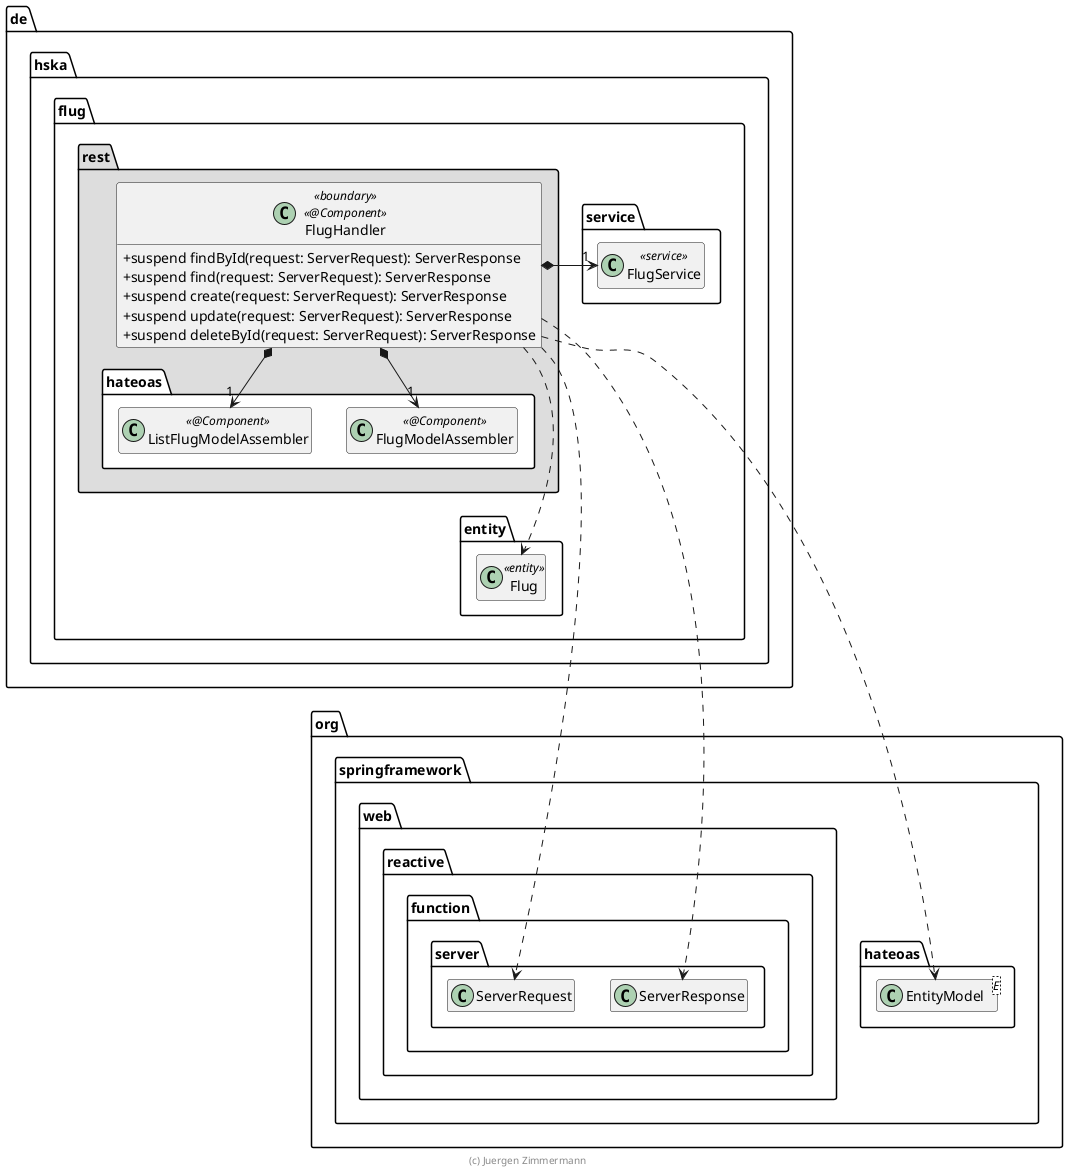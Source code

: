 @startuml
skinparam classAttributeIconSize 0
skinparam componentStyle uml2

' !pragma horizontalLineBetweenDifferentPackageAllowed

package org.springframework {
    package web.reactive.function.server {
        class ServerRequest {
        }
        class ServerResponse {
        }
    }
    package hateoas as springHateoas {
        class EntityModel<E> {
        }
    }
}

package de.hska.flug {
    package entity {
        class Flug << entity >> {
        }
    }

    package service {
        class FlugService << service >> {
        }
    }

    package rest #DDDDDD {
        package hateoas #FFFFFF {
            class FlugModelAssembler << @Component >> {
            }
            class ListFlugModelAssembler << @Component >> {
            }
        }
        FlugHandler *-right-> "1" FlugService
        FlugHandler *-down-> "1" FlugModelAssembler
        FlugHandler *-down-> "1" ListFlugModelAssembler
        FlugHandler .down.> Flug
        FlugHandler .down.> ServerRequest
        FlugHandler .down.> ServerResponse
        FlugHandler .down.> EntityModel

        ' [hidden] fuer nicht-existierende Beziehungen als Workaround fuer das Layout
        FlugModelAssembler -[hidden]-> Flug
        Flug -[hidden]-> ServerRequest

        class FlugHandler << boundary >> << @Component >> {
            + suspend findById(request: ServerRequest): ServerResponse
            + suspend find(request: ServerRequest): ServerResponse
            + suspend create(request: ServerRequest): ServerResponse
            + suspend update(request: ServerRequest): ServerResponse
            + suspend deleteById(request: ServerRequest): ServerResponse
        }
    }
}

hide empty members
hide empty methods
hide empty fields

footer (c) Juergen Zimmermann

@enduml

